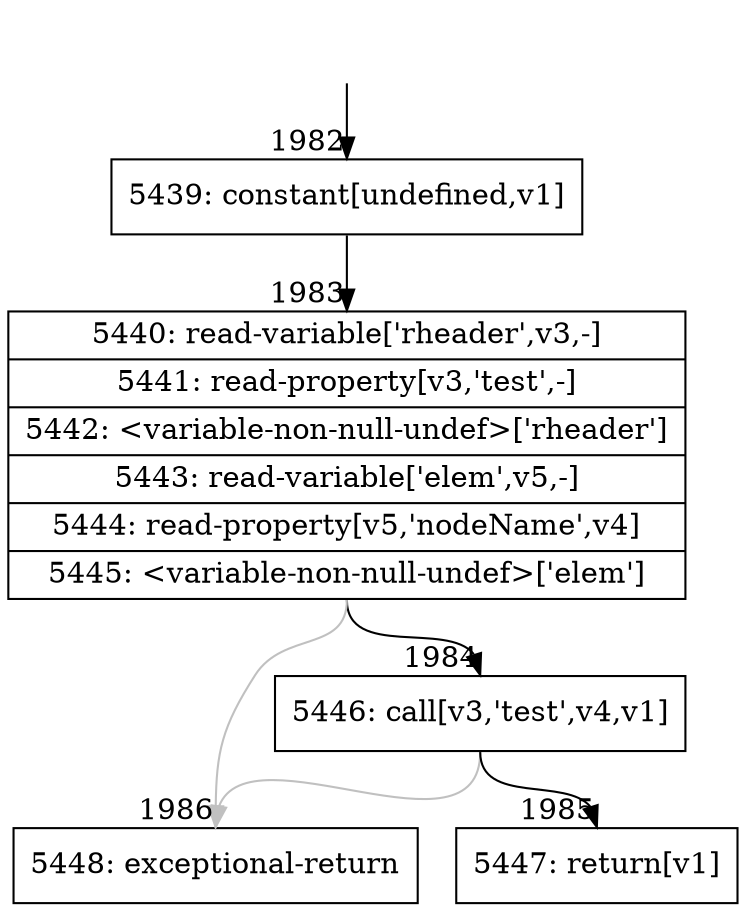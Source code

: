 digraph {
rankdir="TD"
BB_entry139[shape=none,label=""];
BB_entry139 -> BB1982 [tailport=s, headport=n, headlabel="    1982"]
BB1982 [shape=record label="{5439: constant[undefined,v1]}" ] 
BB1982 -> BB1983 [tailport=s, headport=n, headlabel="      1983"]
BB1983 [shape=record label="{5440: read-variable['rheader',v3,-]|5441: read-property[v3,'test',-]|5442: \<variable-non-null-undef\>['rheader']|5443: read-variable['elem',v5,-]|5444: read-property[v5,'nodeName',v4]|5445: \<variable-non-null-undef\>['elem']}" ] 
BB1983 -> BB1984 [tailport=s, headport=n, headlabel="      1984"]
BB1983 -> BB1986 [tailport=s, headport=n, color=gray, headlabel="      1986"]
BB1984 [shape=record label="{5446: call[v3,'test',v4,v1]}" ] 
BB1984 -> BB1985 [tailport=s, headport=n, headlabel="      1985"]
BB1984 -> BB1986 [tailport=s, headport=n, color=gray]
BB1985 [shape=record label="{5447: return[v1]}" ] 
BB1986 [shape=record label="{5448: exceptional-return}" ] 
}
